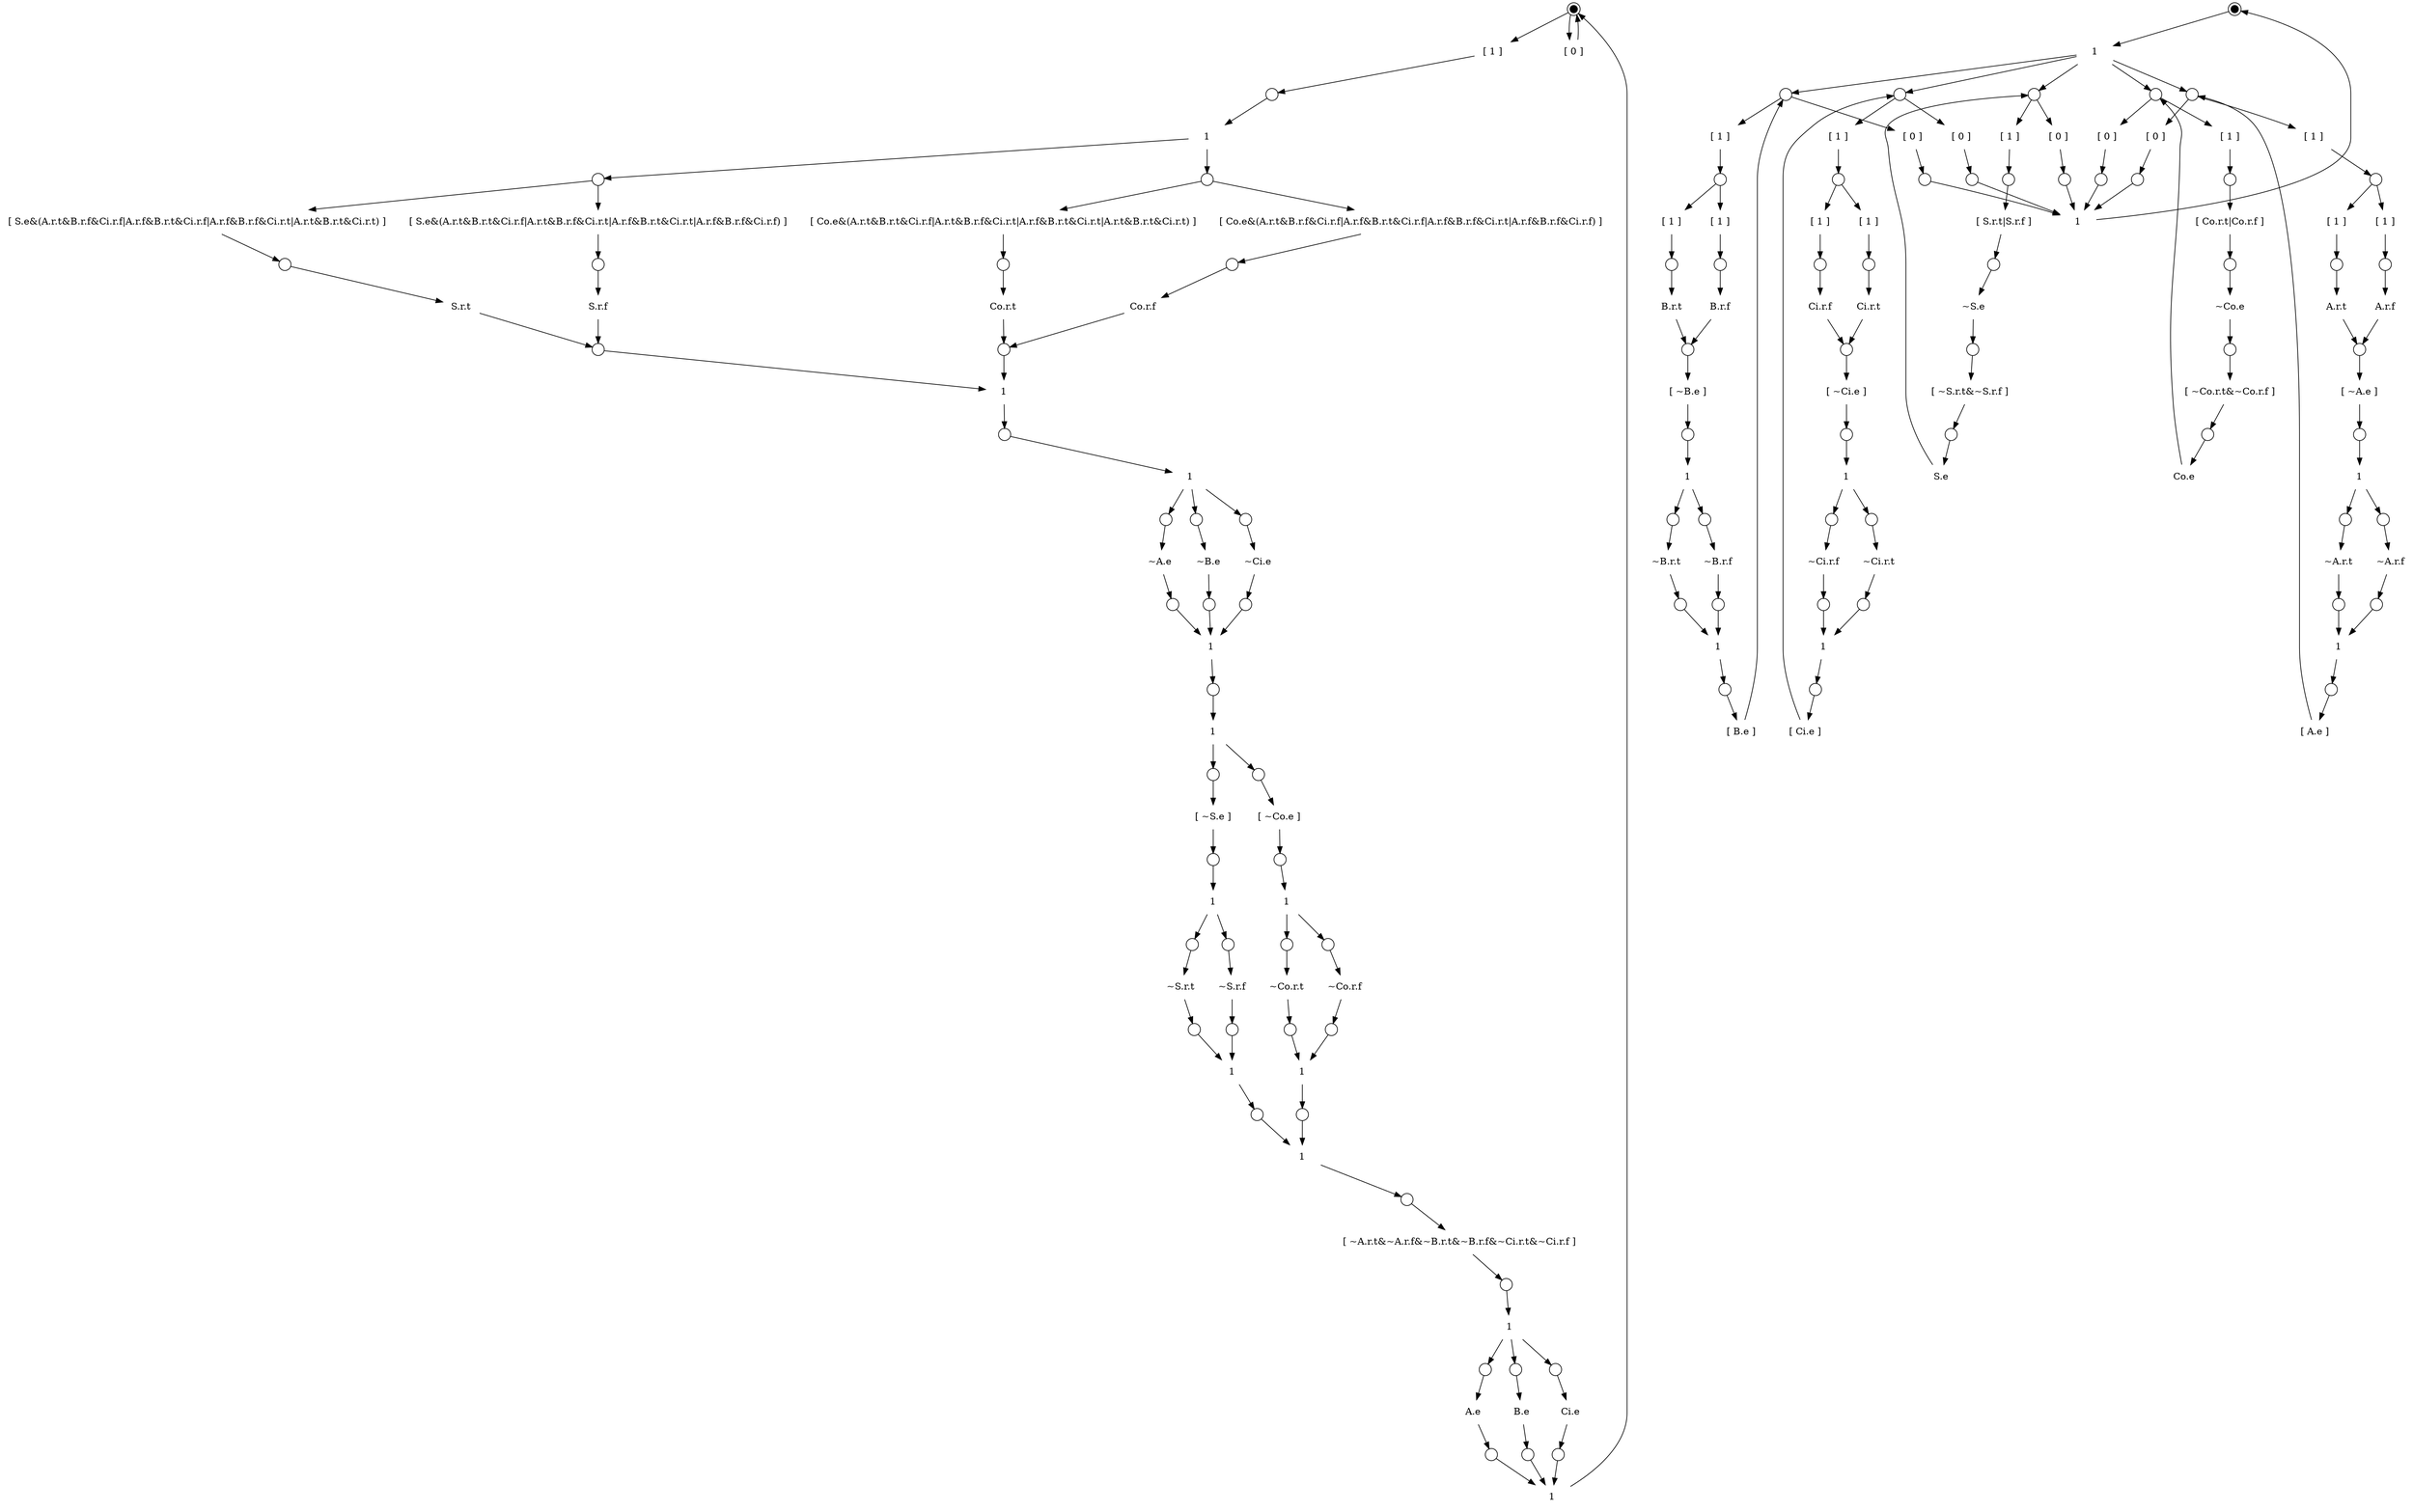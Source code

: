 digraph model
{
	subgraph pchb_FA
	{
		graph["label"="" "variables"="Ci.r.t,Ci.r.f,Ci.e,A.r.t,A.r.f,A.e,B.r.t,B.r.f,B.e,S.r.t,S.r.f,S.e,Co.r.t,Co.r.f,Co.e" "type"="local" "elaborate"="true" "reset"="~Ci.r.t&~Ci.r.f&Ci.e&~A.r.t&~A.r.f&A.e&~B.r.t&~B.r.f&B.e&~S.r.t&~S.r.f&S.e&~Co.r.t&~Co.r.f&Co.e"];
		S0["shape"="circle" "width"="0.15" "peripheries"="2" "style"="filled" "fillcolor"="#000000" "label"=""];
		T0["shape"="plaintext" "label"="[ 1 ]"];
		S0->T0;
		S1["shape"="circle" "width"="0.25" "label"=""];
		T0->S1;
		T1["shape"="plaintext" "label"="1"];
		S1->T1;
		S2["shape"="circle" "width"="0.25" "label"=""];
		T1->S2;
		T2["shape"="plaintext" "label"="[ S.e&(A.r.t&B.r.f&Ci.r.f|A.r.f&B.r.t&Ci.r.f|A.r.f&B.r.f&Ci.r.t|A.r.t&B.r.t&Ci.r.t) ]"];
		S2->T2;
		S3["shape"="circle" "width"="0.25" "label"=""];
		T2->S3;
		T3["shape"="plaintext" "label"="S.r.t"];
		S3->T3;
		T4["shape"="plaintext" "label"="[ S.e&(A.r.t&B.r.t&Ci.r.f|A.r.t&B.r.f&Ci.r.t|A.r.f&B.r.t&Ci.r.t|A.r.f&B.r.f&Ci.r.f) ]"];
		S2->T4;
		S4["shape"="circle" "width"="0.25" "label"=""];
		T4->S4;
		T5["shape"="plaintext" "label"="S.r.f"];
		S4->T5;
		S5["shape"="circle" "width"="0.25" "label"=""];
		T3->S5;
		T5->S5;
		S6["shape"="circle" "width"="0.25" "label"=""];
		T1->S6;
		T6["shape"="plaintext" "label"="[ Co.e&(A.r.t&B.r.t&Ci.r.f|A.r.t&B.r.f&Ci.r.t|A.r.f&B.r.t&Ci.r.t|A.r.t&B.r.t&Ci.r.t) ]"];
		S6->T6;
		S7["shape"="circle" "width"="0.25" "label"=""];
		T6->S7;
		T7["shape"="plaintext" "label"="Co.r.t"];
		S7->T7;
		T8["shape"="plaintext" "label"="[ Co.e&(A.r.t&B.r.f&Ci.r.f|A.r.f&B.r.t&Ci.r.f|A.r.f&B.r.f&Ci.r.t|A.r.f&B.r.f&Ci.r.f) ]"];
		S6->T8;
		S8["shape"="circle" "width"="0.25" "label"=""];
		T8->S8;
		T9["shape"="plaintext" "label"="Co.r.f"];
		S8->T9;
		S9["shape"="circle" "width"="0.25" "label"=""];
		T7->S9;
		T9->S9;
		T10["shape"="plaintext" "label"="1"];
		S5->T10;
		S9->T10;
		S10["shape"="circle" "width"="0.25" "label"=""];
		T10->S10;
		T11["shape"="plaintext" "label"="1"];
		S10->T11;
		S11["shape"="circle" "width"="0.25" "label"=""];
		T11->S11;
		T12["shape"="plaintext" "label"="~A.e"];
		S11->T12;
		S12["shape"="circle" "width"="0.25" "label"=""];
		T12->S12;
		S13["shape"="circle" "width"="0.25" "label"=""];
		T11->S13;
		T13["shape"="plaintext" "label"="~B.e"];
		S13->T13;
		S14["shape"="circle" "width"="0.25" "label"=""];
		T13->S14;
		S15["shape"="circle" "width"="0.25" "label"=""];
		T11->S15;
		T14["shape"="plaintext" "label"="~Ci.e"];
		S15->T14;
		S16["shape"="circle" "width"="0.25" "label"=""];
		T14->S16;
		T15["shape"="plaintext" "label"="1"];
		S12->T15;
		S14->T15;
		S16->T15;
		S17["shape"="circle" "width"="0.25" "label"=""];
		T15->S17;
		T16["shape"="plaintext" "label"="1"];
		S17->T16;
		S18["shape"="circle" "width"="0.25" "label"=""];
		T16->S18;
		T17["shape"="plaintext" "label"="[ ~S.e ]"];
		S18->T17;
		S19["shape"="circle" "width"="0.25" "label"=""];
		T17->S19;
		T18["shape"="plaintext" "label"="1"];
		S19->T18;
		S20["shape"="circle" "width"="0.25" "label"=""];
		T18->S20;
		T19["shape"="plaintext" "label"="~S.r.t"];
		S20->T19;
		S21["shape"="circle" "width"="0.25" "label"=""];
		T19->S21;
		S22["shape"="circle" "width"="0.25" "label"=""];
		T18->S22;
		T20["shape"="plaintext" "label"="~S.r.f"];
		S22->T20;
		S23["shape"="circle" "width"="0.25" "label"=""];
		T20->S23;
		T21["shape"="plaintext" "label"="1"];
		S21->T21;
		S23->T21;
		S24["shape"="circle" "width"="0.25" "label"=""];
		T21->S24;
		S25["shape"="circle" "width"="0.25" "label"=""];
		T16->S25;
		T22["shape"="plaintext" "label"="[ ~Co.e ]"];
		S25->T22;
		S26["shape"="circle" "width"="0.25" "label"=""];
		T22->S26;
		T23["shape"="plaintext" "label"="1"];
		S26->T23;
		S27["shape"="circle" "width"="0.25" "label"=""];
		T23->S27;
		T24["shape"="plaintext" "label"="~Co.r.t"];
		S27->T24;
		S28["shape"="circle" "width"="0.25" "label"=""];
		T24->S28;
		S29["shape"="circle" "width"="0.25" "label"=""];
		T23->S29;
		T25["shape"="plaintext" "label"="~Co.r.f"];
		S29->T25;
		S30["shape"="circle" "width"="0.25" "label"=""];
		T25->S30;
		T26["shape"="plaintext" "label"="1"];
		S28->T26;
		S30->T26;
		S31["shape"="circle" "width"="0.25" "label"=""];
		T26->S31;
		T27["shape"="plaintext" "label"="1"];
		S24->T27;
		S31->T27;
		S32["shape"="circle" "width"="0.25" "label"=""];
		T27->S32;
		T28["shape"="plaintext" "label"="[ ~A.r.t&~A.r.f&~B.r.t&~B.r.f&~Ci.r.t&~Ci.r.f ]"];
		S32->T28;
		S33["shape"="circle" "width"="0.25" "label"=""];
		T28->S33;
		T29["shape"="plaintext" "label"="1"];
		S33->T29;
		S34["shape"="circle" "width"="0.25" "label"=""];
		T29->S34;
		T30["shape"="plaintext" "label"="A.e"];
		S34->T30;
		S35["shape"="circle" "width"="0.25" "label"=""];
		T30->S35;
		S36["shape"="circle" "width"="0.25" "label"=""];
		T29->S36;
		T31["shape"="plaintext" "label"="B.e"];
		S36->T31;
		S37["shape"="circle" "width"="0.25" "label"=""];
		T31->S37;
		S38["shape"="circle" "width"="0.25" "label"=""];
		T29->S38;
		T32["shape"="plaintext" "label"="Ci.e"];
		S38->T32;
		S39["shape"="circle" "width"="0.25" "label"=""];
		T32->S39;
		T33["shape"="plaintext" "label"="1"];
		S35->T33;
		S37->T33;
		S39->T33;
		T33->S0;
		T34["shape"="plaintext" "label"="[ 0 ]"];
		S0->T34;
		T34->S0;
	}
	subgraph environment
	{
		graph["label"="" "variables"="Ci.r.t,Ci.r.f,Ci.e,A.r.t,A.r.f,A.e,B.r.t,B.r.f,B.e,S.r.t,S.r.f,S.e,Co.r.t,Co.r.f,Co.e" "type"="remote" "elaborate"="false" "reset"="~Ci.r.t&~Ci.r.f&Ci.e&~A.r.t&~A.r.f&A.e&~B.r.t&~B.r.f&B.e&~S.r.t&~S.r.f&S.e&~Co.r.t&~Co.r.f&Co.e"];
		S40["shape"="circle" "width"="0.15" "peripheries"="2" "style"="filled" "fillcolor"="#000000" "label"=""];
		T35["shape"="plaintext" "label"="1"];
		S40->T35;
		S41["shape"="circle" "width"="0.25" "label"=""];
		T35->S41;
		T36["shape"="plaintext" "label"="[ 1 ]"];
		S41->T36;
		S42["shape"="circle" "width"="0.25" "label"=""];
		T36->S42;
		T37["shape"="plaintext" "label"="[ S.r.t|S.r.f ]"];
		S42->T37;
		S43["shape"="circle" "width"="0.25" "label"=""];
		T37->S43;
		T38["shape"="plaintext" "label"="~S.e"];
		S43->T38;
		S44["shape"="circle" "width"="0.25" "label"=""];
		T38->S44;
		T39["shape"="plaintext" "label"="[ ~S.r.t&~S.r.f ]"];
		S44->T39;
		S45["shape"="circle" "width"="0.25" "label"=""];
		T39->S45;
		T40["shape"="plaintext" "label"="S.e"];
		S45->T40;
		T40->S41;
		T41["shape"="plaintext" "label"="[ 0 ]"];
		S41->T41;
		S46["shape"="circle" "width"="0.25" "label"=""];
		T41->S46;
		S47["shape"="circle" "width"="0.25" "label"=""];
		T35->S47;
		T42["shape"="plaintext" "label"="[ 1 ]"];
		S47->T42;
		S48["shape"="circle" "width"="0.25" "label"=""];
		T42->S48;
		T43["shape"="plaintext" "label"="[ Co.r.t|Co.r.f ]"];
		S48->T43;
		S49["shape"="circle" "width"="0.25" "label"=""];
		T43->S49;
		T44["shape"="plaintext" "label"="~Co.e"];
		S49->T44;
		S50["shape"="circle" "width"="0.25" "label"=""];
		T44->S50;
		T45["shape"="plaintext" "label"="[ ~Co.r.t&~Co.r.f ]"];
		S50->T45;
		S51["shape"="circle" "width"="0.25" "label"=""];
		T45->S51;
		T46["shape"="plaintext" "label"="Co.e"];
		S51->T46;
		T46->S47;
		T47["shape"="plaintext" "label"="[ 0 ]"];
		S47->T47;
		S52["shape"="circle" "width"="0.25" "label"=""];
		T47->S52;
		S53["shape"="circle" "width"="0.25" "label"=""];
		T35->S53;
		T48["shape"="plaintext" "label"="[ 1 ]"];
		S53->T48;
		S54["shape"="circle" "width"="0.25" "label"=""];
		T48->S54;
		T49["shape"="plaintext" "label"="[ 1 ]"];
		S54->T49;
		S55["shape"="circle" "width"="0.25" "label"=""];
		T49->S55;
		T50["shape"="plaintext" "label"="A.r.t"];
		S55->T50;
		T51["shape"="plaintext" "label"="[ 1 ]"];
		S54->T51;
		S56["shape"="circle" "width"="0.25" "label"=""];
		T51->S56;
		T52["shape"="plaintext" "label"="A.r.f"];
		S56->T52;
		S57["shape"="circle" "width"="0.25" "label"=""];
		T50->S57;
		T52->S57;
		T53["shape"="plaintext" "label"="[ ~A.e ]"];
		S57->T53;
		S58["shape"="circle" "width"="0.25" "label"=""];
		T53->S58;
		T54["shape"="plaintext" "label"="1"];
		S58->T54;
		S59["shape"="circle" "width"="0.25" "label"=""];
		T54->S59;
		T55["shape"="plaintext" "label"="~A.r.t"];
		S59->T55;
		S60["shape"="circle" "width"="0.25" "label"=""];
		T55->S60;
		S61["shape"="circle" "width"="0.25" "label"=""];
		T54->S61;
		T56["shape"="plaintext" "label"="~A.r.f"];
		S61->T56;
		S62["shape"="circle" "width"="0.25" "label"=""];
		T56->S62;
		T57["shape"="plaintext" "label"="1"];
		S60->T57;
		S62->T57;
		S63["shape"="circle" "width"="0.25" "label"=""];
		T57->S63;
		T58["shape"="plaintext" "label"="[ A.e ]"];
		S63->T58;
		T58->S53;
		T59["shape"="plaintext" "label"="[ 0 ]"];
		S53->T59;
		S64["shape"="circle" "width"="0.25" "label"=""];
		T59->S64;
		S65["shape"="circle" "width"="0.25" "label"=""];
		T35->S65;
		T60["shape"="plaintext" "label"="[ 1 ]"];
		S65->T60;
		S66["shape"="circle" "width"="0.25" "label"=""];
		T60->S66;
		T61["shape"="plaintext" "label"="[ 1 ]"];
		S66->T61;
		S67["shape"="circle" "width"="0.25" "label"=""];
		T61->S67;
		T62["shape"="plaintext" "label"="B.r.t"];
		S67->T62;
		T63["shape"="plaintext" "label"="[ 1 ]"];
		S66->T63;
		S68["shape"="circle" "width"="0.25" "label"=""];
		T63->S68;
		T64["shape"="plaintext" "label"="B.r.f"];
		S68->T64;
		S69["shape"="circle" "width"="0.25" "label"=""];
		T62->S69;
		T64->S69;
		T65["shape"="plaintext" "label"="[ ~B.e ]"];
		S69->T65;
		S70["shape"="circle" "width"="0.25" "label"=""];
		T65->S70;
		T66["shape"="plaintext" "label"="1"];
		S70->T66;
		S71["shape"="circle" "width"="0.25" "label"=""];
		T66->S71;
		T67["shape"="plaintext" "label"="~B.r.t"];
		S71->T67;
		S72["shape"="circle" "width"="0.25" "label"=""];
		T67->S72;
		S73["shape"="circle" "width"="0.25" "label"=""];
		T66->S73;
		T68["shape"="plaintext" "label"="~B.r.f"];
		S73->T68;
		S74["shape"="circle" "width"="0.25" "label"=""];
		T68->S74;
		T69["shape"="plaintext" "label"="1"];
		S72->T69;
		S74->T69;
		S75["shape"="circle" "width"="0.25" "label"=""];
		T69->S75;
		T70["shape"="plaintext" "label"="[ B.e ]"];
		S75->T70;
		T70->S65;
		T71["shape"="plaintext" "label"="[ 0 ]"];
		S65->T71;
		S76["shape"="circle" "width"="0.25" "label"=""];
		T71->S76;
		S77["shape"="circle" "width"="0.25" "label"=""];
		T35->S77;
		T72["shape"="plaintext" "label"="[ 1 ]"];
		S77->T72;
		S78["shape"="circle" "width"="0.25" "label"=""];
		T72->S78;
		T73["shape"="plaintext" "label"="[ 1 ]"];
		S78->T73;
		S79["shape"="circle" "width"="0.25" "label"=""];
		T73->S79;
		T74["shape"="plaintext" "label"="Ci.r.t"];
		S79->T74;
		T75["shape"="plaintext" "label"="[ 1 ]"];
		S78->T75;
		S80["shape"="circle" "width"="0.25" "label"=""];
		T75->S80;
		T76["shape"="plaintext" "label"="Ci.r.f"];
		S80->T76;
		S81["shape"="circle" "width"="0.25" "label"=""];
		T74->S81;
		T76->S81;
		T77["shape"="plaintext" "label"="[ ~Ci.e ]"];
		S81->T77;
		S82["shape"="circle" "width"="0.25" "label"=""];
		T77->S82;
		T78["shape"="plaintext" "label"="1"];
		S82->T78;
		S83["shape"="circle" "width"="0.25" "label"=""];
		T78->S83;
		T79["shape"="plaintext" "label"="~Ci.r.t"];
		S83->T79;
		S84["shape"="circle" "width"="0.25" "label"=""];
		T79->S84;
		S85["shape"="circle" "width"="0.25" "label"=""];
		T78->S85;
		T80["shape"="plaintext" "label"="~Ci.r.f"];
		S85->T80;
		S86["shape"="circle" "width"="0.25" "label"=""];
		T80->S86;
		T81["shape"="plaintext" "label"="1"];
		S84->T81;
		S86->T81;
		S87["shape"="circle" "width"="0.25" "label"=""];
		T81->S87;
		T82["shape"="plaintext" "label"="[ Ci.e ]"];
		S87->T82;
		T82->S77;
		T83["shape"="plaintext" "label"="[ 0 ]"];
		S77->T83;
		S88["shape"="circle" "width"="0.25" "label"=""];
		T83->S88;
		T84["shape"="plaintext" "label"="1"];
		S46->T84;
		S52->T84;
		S64->T84;
		S76->T84;
		S88->T84;
		T84->S40;
	}
}
